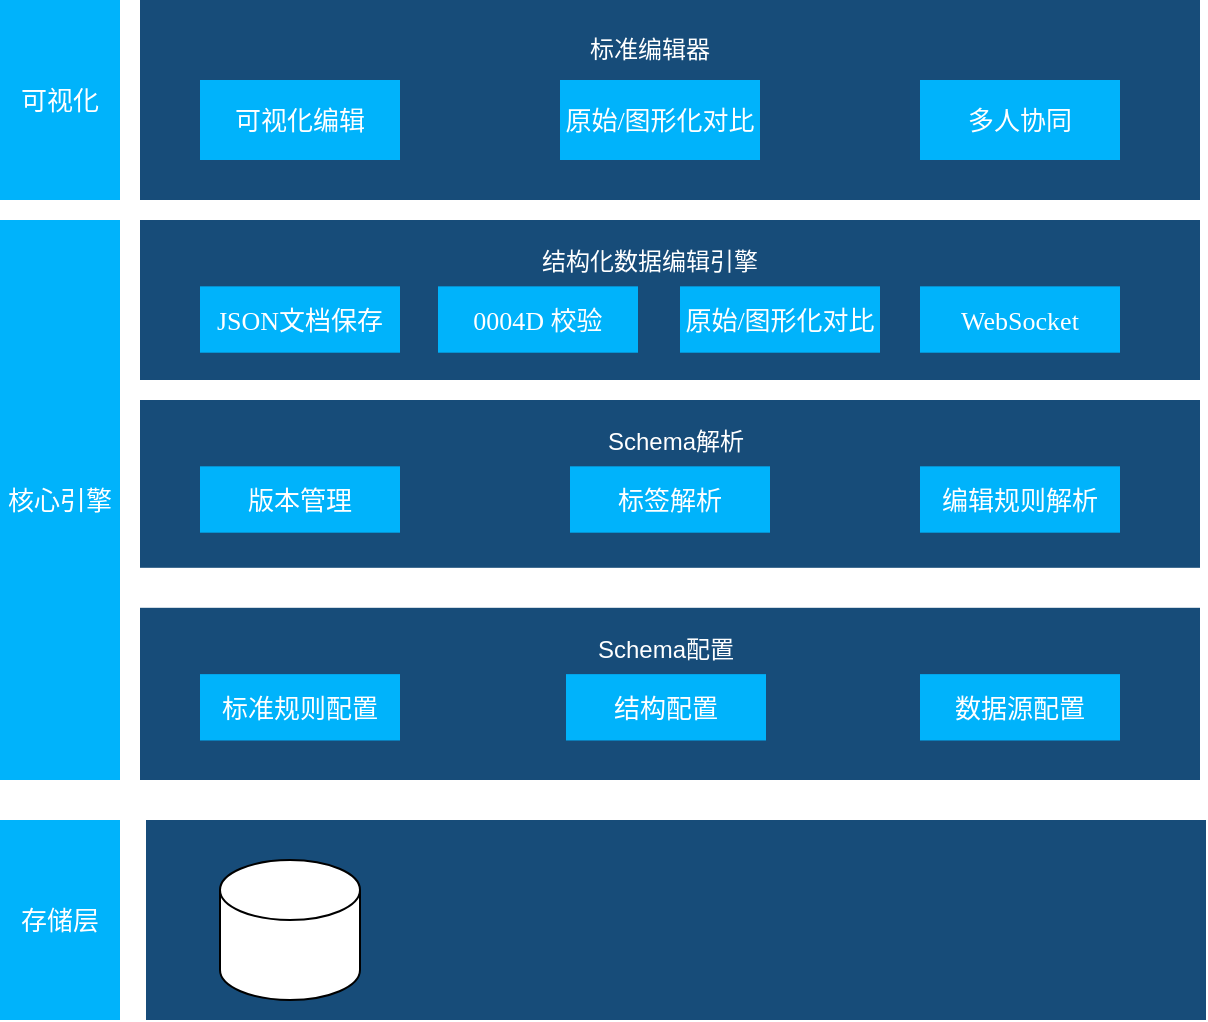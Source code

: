 <mxfile version="26.0.2">
  <diagram name="第 1 页" id="qF8RYgyE6gk1z_9A9x5m">
    <mxGraphModel dx="1071" dy="576" grid="1" gridSize="10" guides="1" tooltips="1" connect="1" arrows="1" fold="1" page="1" pageScale="1" pageWidth="827" pageHeight="1169" math="0" shadow="0">
      <root>
        <mxCell id="0" />
        <mxCell id="1" parent="0" />
        <mxCell id="ACk6Gb_vnD5pea2Cql9f-1" value="" style="rounded=0;whiteSpace=wrap;html=1;fillColor=light-dark(#174c79, #6894c8);strokeColor=none;fontFamily=Times New Roman;" vertex="1" parent="1">
          <mxGeometry x="170" y="100" width="530" height="100" as="geometry" />
        </mxCell>
        <mxCell id="ACk6Gb_vnD5pea2Cql9f-2" value="&lt;font color=&quot;#ffffff&quot;&gt;&lt;span style=&quot;font-size: 13px;&quot;&gt;可视化&lt;/span&gt;&lt;/font&gt;" style="rounded=0;whiteSpace=wrap;html=1;fillColor=light-dark(#00b3fb, #1e4a76);strokeColor=none;fontFamily=Times New Roman;" vertex="1" parent="1">
          <mxGeometry x="100" y="100" width="60" height="100" as="geometry" />
        </mxCell>
        <mxCell id="ACk6Gb_vnD5pea2Cql9f-3" value="&lt;font color=&quot;#ffffff&quot;&gt;&lt;span style=&quot;font-size: 13px;&quot;&gt;可视化编辑&lt;/span&gt;&lt;/font&gt;" style="rounded=0;whiteSpace=wrap;html=1;fillColor=light-dark(#00b3fb, #1e4a76);strokeColor=none;fontFamily=Times New Roman;" vertex="1" parent="1">
          <mxGeometry x="200" y="140" width="100" height="40" as="geometry" />
        </mxCell>
        <mxCell id="ACk6Gb_vnD5pea2Cql9f-4" value="标准编辑器" style="text;html=1;align=center;verticalAlign=middle;whiteSpace=wrap;rounded=0;fontColor=light-dark(#ffffff, #ededed);" vertex="1" parent="1">
          <mxGeometry x="380" y="110" width="90" height="30" as="geometry" />
        </mxCell>
        <mxCell id="ACk6Gb_vnD5pea2Cql9f-5" value="&lt;font color=&quot;#ffffff&quot;&gt;&lt;span style=&quot;font-size: 13px;&quot;&gt;原始/图形化对比&lt;/span&gt;&lt;/font&gt;" style="rounded=0;whiteSpace=wrap;html=1;fillColor=light-dark(#00b3fb, #1e4a76);strokeColor=none;fontFamily=Times New Roman;" vertex="1" parent="1">
          <mxGeometry x="380" y="140" width="100" height="40" as="geometry" />
        </mxCell>
        <mxCell id="ACk6Gb_vnD5pea2Cql9f-6" value="&lt;font color=&quot;#ffffff&quot;&gt;&lt;span style=&quot;font-size: 13px;&quot;&gt;多人协同&lt;/span&gt;&lt;/font&gt;" style="rounded=0;whiteSpace=wrap;html=1;fillColor=light-dark(#00b3fb, #1e4a76);strokeColor=none;fontFamily=Times New Roman;" vertex="1" parent="1">
          <mxGeometry x="560" y="140" width="100" height="40" as="geometry" />
        </mxCell>
        <mxCell id="ACk6Gb_vnD5pea2Cql9f-7" value="&lt;font color=&quot;#ffffff&quot;&gt;&lt;span style=&quot;font-size: 13px;&quot;&gt;核心引擎&lt;/span&gt;&lt;/font&gt;" style="rounded=0;whiteSpace=wrap;html=1;fillColor=light-dark(#00b3fb, #1e4a76);strokeColor=none;fontFamily=Times New Roman;" vertex="1" parent="1">
          <mxGeometry x="100" y="210" width="60" height="280" as="geometry" />
        </mxCell>
        <mxCell id="ACk6Gb_vnD5pea2Cql9f-8" value="" style="rounded=0;whiteSpace=wrap;html=1;fillColor=light-dark(#174c79, #6894c8);strokeColor=none;fontFamily=Times New Roman;" vertex="1" parent="1">
          <mxGeometry x="170" y="210" width="530" height="80" as="geometry" />
        </mxCell>
        <mxCell id="ACk6Gb_vnD5pea2Cql9f-9" value="结构化数据编辑引擎" style="text;html=1;align=center;verticalAlign=middle;whiteSpace=wrap;rounded=0;fontColor=light-dark(#ffffff, #ededed);" vertex="1" parent="1">
          <mxGeometry x="367" y="218.293" width="116" height="24.878" as="geometry" />
        </mxCell>
        <mxCell id="ACk6Gb_vnD5pea2Cql9f-10" value="&lt;font color=&quot;#ffffff&quot;&gt;&lt;span style=&quot;font-size: 13px;&quot;&gt;JSON文档保存&lt;/span&gt;&lt;/font&gt;" style="rounded=0;whiteSpace=wrap;html=1;fillColor=light-dark(#00b3fb, #1e4a76);strokeColor=none;fontFamily=Times New Roman;" vertex="1" parent="1">
          <mxGeometry x="200" y="243.173" width="100" height="33.171" as="geometry" />
        </mxCell>
        <mxCell id="ACk6Gb_vnD5pea2Cql9f-11" value="&lt;font color=&quot;#ffffff&quot;&gt;&lt;span style=&quot;font-size: 13px;&quot;&gt;0004D 校验&lt;/span&gt;&lt;/font&gt;" style="rounded=0;whiteSpace=wrap;html=1;fillColor=light-dark(#00b3fb, #1e4a76);strokeColor=none;fontFamily=Times New Roman;" vertex="1" parent="1">
          <mxGeometry x="319" y="243.173" width="100" height="33.171" as="geometry" />
        </mxCell>
        <mxCell id="ACk6Gb_vnD5pea2Cql9f-12" value="&lt;font color=&quot;#ffffff&quot;&gt;&lt;span style=&quot;font-size: 13px;&quot;&gt;原始/图形化对比&lt;/span&gt;&lt;/font&gt;" style="rounded=0;whiteSpace=wrap;html=1;fillColor=light-dark(#00b3fb, #1e4a76);strokeColor=none;fontFamily=Times New Roman;" vertex="1" parent="1">
          <mxGeometry x="440" y="243.173" width="100" height="33.171" as="geometry" />
        </mxCell>
        <mxCell id="ACk6Gb_vnD5pea2Cql9f-13" value="&lt;font color=&quot;#ffffff&quot;&gt;&lt;span style=&quot;font-size: 13px;&quot;&gt;WebSocket&lt;/span&gt;&lt;/font&gt;" style="rounded=0;whiteSpace=wrap;html=1;fillColor=light-dark(#00b3fb, #1e4a76);strokeColor=none;fontFamily=Times New Roman;" vertex="1" parent="1">
          <mxGeometry x="560" y="243.173" width="100" height="33.171" as="geometry" />
        </mxCell>
        <mxCell id="ACk6Gb_vnD5pea2Cql9f-14" value="" style="rounded=0;whiteSpace=wrap;html=1;fillColor=light-dark(#174c79, #6894c8);strokeColor=none;fontFamily=Times New Roman;" vertex="1" parent="1">
          <mxGeometry x="170" y="300" width="530" height="83.9" as="geometry" />
        </mxCell>
        <mxCell id="ACk6Gb_vnD5pea2Cql9f-15" value="Schema解析" style="text;html=1;align=center;verticalAlign=middle;whiteSpace=wrap;rounded=0;fontColor=light-dark(#ffffff, #ededed);" vertex="1" parent="1">
          <mxGeometry x="380" y="308.29" width="116" height="24.878" as="geometry" />
        </mxCell>
        <mxCell id="ACk6Gb_vnD5pea2Cql9f-16" value="&lt;font color=&quot;#ffffff&quot;&gt;&lt;span style=&quot;font-size: 13px;&quot;&gt;版本管理&lt;/span&gt;&lt;/font&gt;" style="rounded=0;whiteSpace=wrap;html=1;fillColor=light-dark(#00b3fb, #1e4a76);strokeColor=none;fontFamily=Times New Roman;" vertex="1" parent="1">
          <mxGeometry x="200" y="333.171" width="100" height="33.171" as="geometry" />
        </mxCell>
        <mxCell id="ACk6Gb_vnD5pea2Cql9f-17" value="&lt;font color=&quot;#ffffff&quot;&gt;&lt;span style=&quot;font-size: 13px;&quot;&gt;标签解析&lt;/span&gt;&lt;/font&gt;" style="rounded=0;whiteSpace=wrap;html=1;fillColor=light-dark(#00b3fb, #1e4a76);strokeColor=none;fontFamily=Times New Roman;" vertex="1" parent="1">
          <mxGeometry x="385" y="333.171" width="100" height="33.171" as="geometry" />
        </mxCell>
        <mxCell id="ACk6Gb_vnD5pea2Cql9f-18" value="&lt;font color=&quot;#ffffff&quot;&gt;&lt;span style=&quot;font-size: 13px;&quot;&gt;编辑规则解析&lt;/span&gt;&lt;/font&gt;" style="rounded=0;whiteSpace=wrap;html=1;fillColor=light-dark(#00b3fb, #1e4a76);strokeColor=none;fontFamily=Times New Roman;" vertex="1" parent="1">
          <mxGeometry x="560" y="333.171" width="100" height="33.171" as="geometry" />
        </mxCell>
        <mxCell id="ACk6Gb_vnD5pea2Cql9f-20" value="" style="rounded=0;whiteSpace=wrap;html=1;fillColor=light-dark(#174c79, #6894c8);strokeColor=none;fontFamily=Times New Roman;" vertex="1" parent="1">
          <mxGeometry x="170" y="403.9" width="530" height="86.1" as="geometry" />
        </mxCell>
        <mxCell id="ACk6Gb_vnD5pea2Cql9f-21" value="Schema配置" style="text;html=1;align=center;verticalAlign=middle;whiteSpace=wrap;rounded=0;fontColor=light-dark(#ffffff, #ededed);" vertex="1" parent="1">
          <mxGeometry x="375" y="412.19" width="116" height="24.878" as="geometry" />
        </mxCell>
        <mxCell id="ACk6Gb_vnD5pea2Cql9f-22" value="&lt;font color=&quot;#ffffff&quot;&gt;&lt;span style=&quot;font-size: 13px;&quot;&gt;标准规则配置&lt;/span&gt;&lt;/font&gt;" style="rounded=0;whiteSpace=wrap;html=1;fillColor=light-dark(#00b3fb, #1e4a76);strokeColor=none;fontFamily=Times New Roman;" vertex="1" parent="1">
          <mxGeometry x="200" y="437.071" width="100" height="33.171" as="geometry" />
        </mxCell>
        <mxCell id="ACk6Gb_vnD5pea2Cql9f-24" value="&lt;font color=&quot;#ffffff&quot;&gt;&lt;span style=&quot;font-size: 13px;&quot;&gt;结构配置&lt;/span&gt;&lt;/font&gt;" style="rounded=0;whiteSpace=wrap;html=1;fillColor=light-dark(#00b3fb, #1e4a76);strokeColor=none;fontFamily=Times New Roman;" vertex="1" parent="1">
          <mxGeometry x="383" y="437.071" width="100" height="33.171" as="geometry" />
        </mxCell>
        <mxCell id="ACk6Gb_vnD5pea2Cql9f-25" value="&lt;font color=&quot;#ffffff&quot;&gt;&lt;span style=&quot;font-size: 13px;&quot;&gt;数据源配置&lt;/span&gt;&lt;/font&gt;" style="rounded=0;whiteSpace=wrap;html=1;fillColor=light-dark(#00b3fb, #1e4a76);strokeColor=none;fontFamily=Times New Roman;" vertex="1" parent="1">
          <mxGeometry x="560" y="437.071" width="100" height="33.171" as="geometry" />
        </mxCell>
        <mxCell id="ACk6Gb_vnD5pea2Cql9f-27" value="&lt;font color=&quot;#ffffff&quot;&gt;&lt;span style=&quot;font-size: 13px;&quot;&gt;存储层&lt;/span&gt;&lt;/font&gt;" style="rounded=0;whiteSpace=wrap;html=1;fillColor=light-dark(#00b3fb, #1e4a76);strokeColor=none;fontFamily=Times New Roman;" vertex="1" parent="1">
          <mxGeometry x="100" y="510" width="60" height="100" as="geometry" />
        </mxCell>
        <mxCell id="ACk6Gb_vnD5pea2Cql9f-28" value="" style="rounded=0;whiteSpace=wrap;html=1;fillColor=light-dark(#174c79, #6894c8);strokeColor=none;fontFamily=Times New Roman;" vertex="1" parent="1">
          <mxGeometry x="173" y="510" width="530" height="100" as="geometry" />
        </mxCell>
        <mxCell id="ACk6Gb_vnD5pea2Cql9f-29" value="" style="shape=cylinder3;whiteSpace=wrap;html=1;boundedLbl=1;backgroundOutline=1;size=15;" vertex="1" parent="1">
          <mxGeometry x="210" y="530" width="70" height="70" as="geometry" />
        </mxCell>
      </root>
    </mxGraphModel>
  </diagram>
</mxfile>
